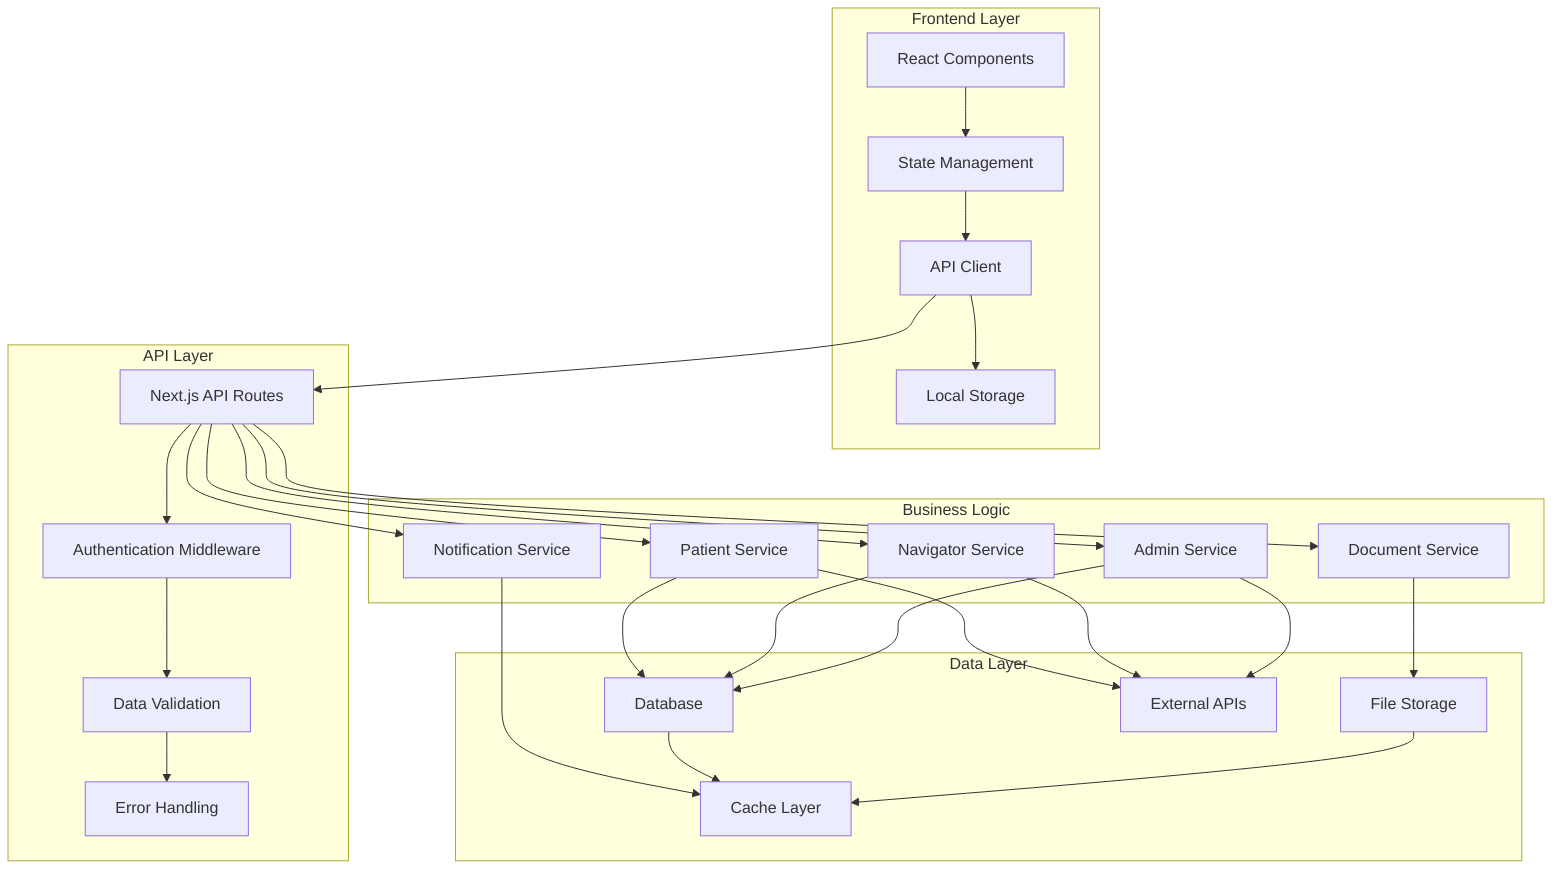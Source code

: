 graph TB
    subgraph "Frontend Layer"
        A["React Components"]
        B["State Management"]
        C["API Client"]
        D["Local Storage"]
    end
    
    subgraph "API Layer"
        E["Next.js API Routes"]
        F["Authentication Middleware"]
        G["Data Validation"]
        H["Error Handling"]
    end
    
    subgraph "Business Logic"
        I["Patient Service"]
        J["Navigator Service"]
        K["Admin Service"]
        L["Notification Service"]
        M["Document Service"]
    end
    
    subgraph "Data Layer"
        N["Database"]
        O["File Storage"]
        P["Cache Layer"]
        Q["External APIs"]
    end
    
    A --> B
    B --> C
    C --> D
    C --> E
    
    E --> F
    F --> G
    G --> H
    E --> I
    E --> J
    E --> K
    E --> L
    E --> M
    
    I --> N
    J --> N
    K --> N
    L --> P
    M --> O
    
    I --> Q
    J --> Q
    K --> Q
    
    N --> P
    O --> P